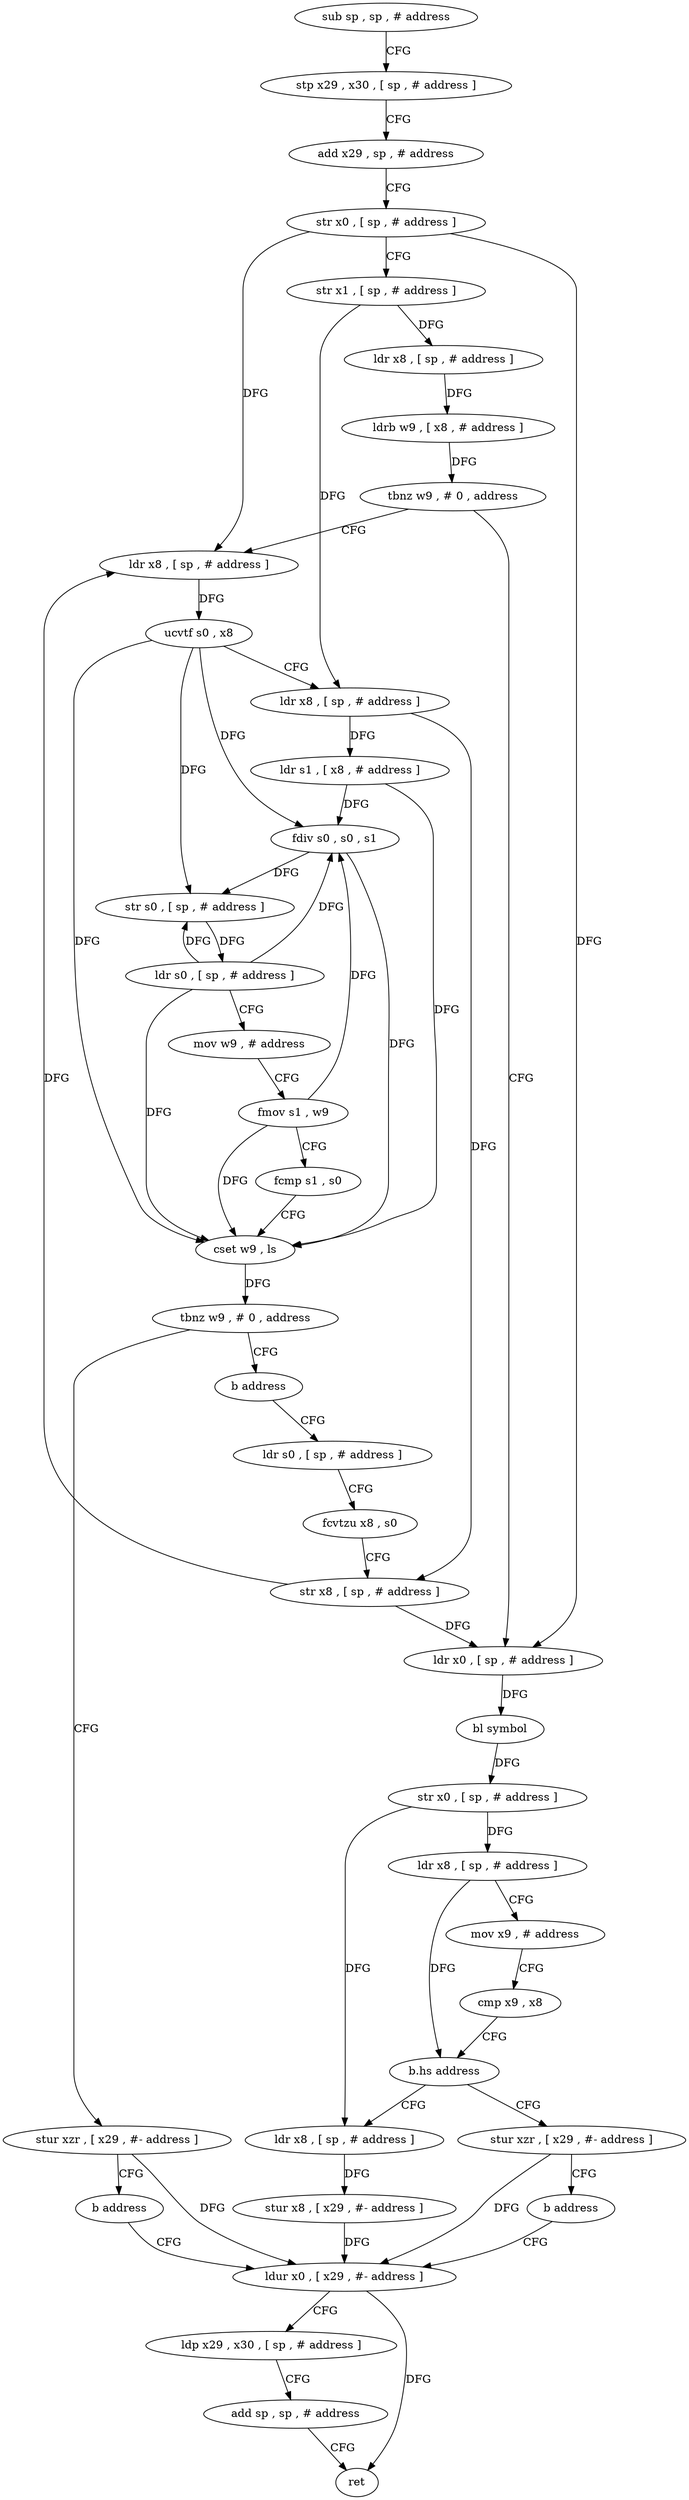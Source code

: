 digraph "func" {
"4234492" [label = "sub sp , sp , # address" ]
"4234496" [label = "stp x29 , x30 , [ sp , # address ]" ]
"4234500" [label = "add x29 , sp , # address" ]
"4234504" [label = "str x0 , [ sp , # address ]" ]
"4234508" [label = "str x1 , [ sp , # address ]" ]
"4234512" [label = "ldr x8 , [ sp , # address ]" ]
"4234516" [label = "ldrb w9 , [ x8 , # address ]" ]
"4234520" [label = "tbnz w9 , # 0 , address" ]
"4234596" [label = "ldr x0 , [ sp , # address ]" ]
"4234524" [label = "ldr x8 , [ sp , # address ]" ]
"4234600" [label = "bl symbol" ]
"4234604" [label = "str x0 , [ sp , # address ]" ]
"4234608" [label = "ldr x8 , [ sp , # address ]" ]
"4234612" [label = "mov x9 , # address" ]
"4234616" [label = "cmp x9 , x8" ]
"4234620" [label = "b.hs address" ]
"4234632" [label = "ldr x8 , [ sp , # address ]" ]
"4234624" [label = "stur xzr , [ x29 , #- address ]" ]
"4234528" [label = "ucvtf s0 , x8" ]
"4234532" [label = "ldr x8 , [ sp , # address ]" ]
"4234536" [label = "ldr s1 , [ x8 , # address ]" ]
"4234540" [label = "fdiv s0 , s0 , s1" ]
"4234544" [label = "str s0 , [ sp , # address ]" ]
"4234548" [label = "ldr s0 , [ sp , # address ]" ]
"4234552" [label = "mov w9 , # address" ]
"4234556" [label = "fmov s1 , w9" ]
"4234560" [label = "fcmp s1 , s0" ]
"4234564" [label = "cset w9 , ls" ]
"4234568" [label = "tbnz w9 , # 0 , address" ]
"4234576" [label = "stur xzr , [ x29 , #- address ]" ]
"4234572" [label = "b address" ]
"4234636" [label = "stur x8 , [ x29 , #- address ]" ]
"4234640" [label = "ldur x0 , [ x29 , #- address ]" ]
"4234628" [label = "b address" ]
"4234580" [label = "b address" ]
"4234584" [label = "ldr s0 , [ sp , # address ]" ]
"4234644" [label = "ldp x29 , x30 , [ sp , # address ]" ]
"4234648" [label = "add sp , sp , # address" ]
"4234652" [label = "ret" ]
"4234588" [label = "fcvtzu x8 , s0" ]
"4234592" [label = "str x8 , [ sp , # address ]" ]
"4234492" -> "4234496" [ label = "CFG" ]
"4234496" -> "4234500" [ label = "CFG" ]
"4234500" -> "4234504" [ label = "CFG" ]
"4234504" -> "4234508" [ label = "CFG" ]
"4234504" -> "4234596" [ label = "DFG" ]
"4234504" -> "4234524" [ label = "DFG" ]
"4234508" -> "4234512" [ label = "DFG" ]
"4234508" -> "4234532" [ label = "DFG" ]
"4234512" -> "4234516" [ label = "DFG" ]
"4234516" -> "4234520" [ label = "DFG" ]
"4234520" -> "4234596" [ label = "CFG" ]
"4234520" -> "4234524" [ label = "CFG" ]
"4234596" -> "4234600" [ label = "DFG" ]
"4234524" -> "4234528" [ label = "DFG" ]
"4234600" -> "4234604" [ label = "DFG" ]
"4234604" -> "4234608" [ label = "DFG" ]
"4234604" -> "4234632" [ label = "DFG" ]
"4234608" -> "4234612" [ label = "CFG" ]
"4234608" -> "4234620" [ label = "DFG" ]
"4234612" -> "4234616" [ label = "CFG" ]
"4234616" -> "4234620" [ label = "CFG" ]
"4234620" -> "4234632" [ label = "CFG" ]
"4234620" -> "4234624" [ label = "CFG" ]
"4234632" -> "4234636" [ label = "DFG" ]
"4234624" -> "4234628" [ label = "CFG" ]
"4234624" -> "4234640" [ label = "DFG" ]
"4234528" -> "4234532" [ label = "CFG" ]
"4234528" -> "4234540" [ label = "DFG" ]
"4234528" -> "4234544" [ label = "DFG" ]
"4234528" -> "4234564" [ label = "DFG" ]
"4234532" -> "4234536" [ label = "DFG" ]
"4234532" -> "4234592" [ label = "DFG" ]
"4234536" -> "4234540" [ label = "DFG" ]
"4234536" -> "4234564" [ label = "DFG" ]
"4234540" -> "4234544" [ label = "DFG" ]
"4234540" -> "4234564" [ label = "DFG" ]
"4234544" -> "4234548" [ label = "DFG" ]
"4234548" -> "4234552" [ label = "CFG" ]
"4234548" -> "4234544" [ label = "DFG" ]
"4234548" -> "4234540" [ label = "DFG" ]
"4234548" -> "4234564" [ label = "DFG" ]
"4234552" -> "4234556" [ label = "CFG" ]
"4234556" -> "4234560" [ label = "CFG" ]
"4234556" -> "4234540" [ label = "DFG" ]
"4234556" -> "4234564" [ label = "DFG" ]
"4234560" -> "4234564" [ label = "CFG" ]
"4234564" -> "4234568" [ label = "DFG" ]
"4234568" -> "4234576" [ label = "CFG" ]
"4234568" -> "4234572" [ label = "CFG" ]
"4234576" -> "4234580" [ label = "CFG" ]
"4234576" -> "4234640" [ label = "DFG" ]
"4234572" -> "4234584" [ label = "CFG" ]
"4234636" -> "4234640" [ label = "DFG" ]
"4234640" -> "4234644" [ label = "CFG" ]
"4234640" -> "4234652" [ label = "DFG" ]
"4234628" -> "4234640" [ label = "CFG" ]
"4234580" -> "4234640" [ label = "CFG" ]
"4234584" -> "4234588" [ label = "CFG" ]
"4234644" -> "4234648" [ label = "CFG" ]
"4234648" -> "4234652" [ label = "CFG" ]
"4234588" -> "4234592" [ label = "CFG" ]
"4234592" -> "4234596" [ label = "DFG" ]
"4234592" -> "4234524" [ label = "DFG" ]
}
